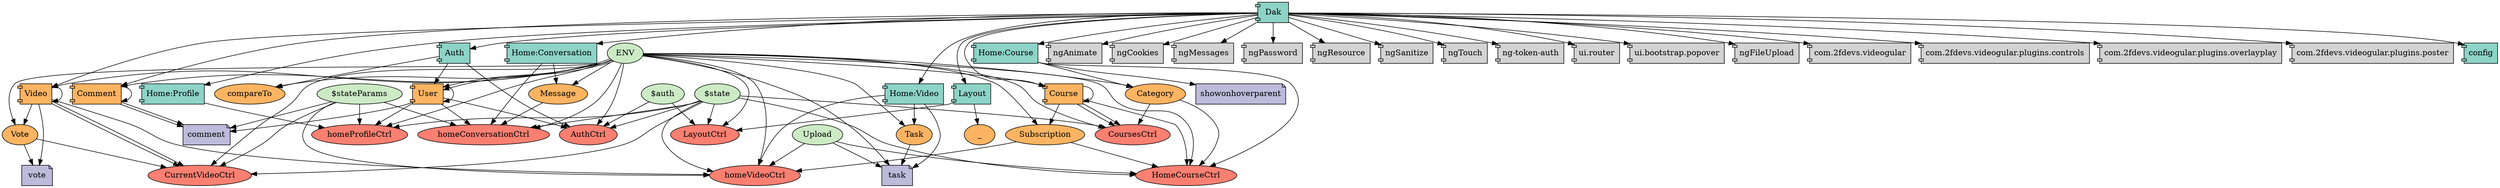 digraph dependencies {
  node[shape="component",style="filled",colorscheme=set312]

    node[shape="component"]
    
      "Dak"[label="Dak", fillcolor=1]
    
      "config"[label="config", fillcolor=1]
    
      "Comment"[label="Comment", fillcolor=1]
    
      "Course"[label="Course", fillcolor=1]
    
      "Auth"[label="Auth", fillcolor=1]
    
      "Video"[label="Video", fillcolor=1]
    
      "Layout"[label="Layout", fillcolor=1]
    
      "Home:Conversation"[label="Home:Conversation", fillcolor=1]
    
      "User"[label="User", fillcolor=1]
    
      "Home:Course"[label="Home:Course", fillcolor=1]
    
      "Home:Profile"[label="Home:Profile", fillcolor=1]
    
      "Home:Video"[label="Home:Video", fillcolor=1]
    

    
      
        "Dak" -> "config"
      
        "Dak" -> "ngAnimate"
      
        "Dak" -> "ngCookies"
      
        "Dak" -> "ngMessages"
      
        "Dak" -> "ngPassword"
      
        "Dak" -> "ngResource"
      
        "Dak" -> "Auth"
      
        "Dak" -> "Layout"
      
        "Dak" -> "Home:Course"
      
        "Dak" -> "Home:Conversation"
      
        "Dak" -> "Home:Profile"
      
        "Dak" -> "ngSanitize"
      
        "Dak" -> "ngTouch"
      
        "Dak" -> "ng-token-auth"
      
        "Dak" -> "ui.router"
      
        "Dak" -> "ui.bootstrap.popover"
      
        "Dak" -> "ngFileUpload"
      
        "Dak" -> "com.2fdevs.videogular"
      
        "Dak" -> "Home:Video"
      
        "Dak" -> "Video"
      
        "Dak" -> "Comment"
      
        "Dak" -> "Course"
      
        "Dak" -> "com.2fdevs.videogular.plugins.controls"
      
        "Dak" -> "com.2fdevs.videogular.plugins.overlayplay"
      
        "Dak" -> "com.2fdevs.videogular.plugins.poster"
      
    
      
    
      
    
      
    
      
    
      
    
      
    
      
    
      
    
      
    
      
    
      
    

    node[shape="ellipse"]


    
      

      

      

      


      node[shape="rectangle"]
      

      node[shape="note"]
      

      node[shape="folder"]
      


      node[shape="ellipse"]
      

      

      

      

      

      

      











      node[shape="ellipse",style="filled", fillcolor=11]
      

      

      

      

      

      

      

    
      

      

      

      


      node[shape="rectangle"]
      

      node[shape="note"]
      

      node[shape="folder"]
      


      node[shape="ellipse"]
      

      

      

      

      

      

      











      node[shape="ellipse",style="filled", fillcolor=11]
      

      

      

      

      

      

      

    
      

      

      

      
        "Comment"[label="Comment", fillcolor=6]
      


      node[shape="rectangle"]
      

      node[shape="note"]
      
        "comment"[label="comment", fillcolor=3]
      

      node[shape="folder"]
      


      node[shape="ellipse"]
      

      
        "Comment" -> "comment"
      

      

      

      

      
        "Comment" -> "Comment"
      

      











      node[shape="ellipse",style="filled", fillcolor=11]
      

      
        
          "Comment"[label="Comment"]
          "Comment" -> "comment"
        
          "$stateParams"[label="$stateParams"]
          "$stateParams" -> "comment"
        
          "User"[label="User"]
          "User" -> "comment"
        
      

      

      

      

      
        
          "ENV"[label="ENV"]
          "ENV" -> "Comment"
        
      

      

    
      

      
        "CoursesCtrl"[label="CoursesCtrl", fillcolor=4]
      

      

      
        "Course"[label="Course", fillcolor=6]
      
        "Subscription"[label="Subscription", fillcolor=6]
      


      node[shape="rectangle"]
      

      node[shape="note"]
      

      node[shape="folder"]
      


      node[shape="ellipse"]
      

      

      

      
        "Course" -> "CoursesCtrl"
      

      

      
        "Course" -> "Course"
      
        "Course" -> "Subscription"
      

      











      node[shape="ellipse",style="filled", fillcolor=11]
      

      

      

      
        
          "ENV"[label="ENV"]
          "ENV" -> "CoursesCtrl"
        
          "$state"[label="$state"]
          "$state" -> "CoursesCtrl"
        
          "Course"[label="Course"]
          "Course" -> "CoursesCtrl"
        
          "Category"[label="Category"]
          "Category" -> "CoursesCtrl"
        
      

      

      
        
          "ENV"[label="ENV"]
          "ENV" -> "Course"
        
      
        
          "ENV"[label="ENV"]
          "ENV" -> "Subscription"
        
      

      

    
      

      
        "AuthCtrl"[label="AuthCtrl", fillcolor=4]
      

      

      
        "compareTo"[label="compareTo", fillcolor=6]
      
        "User"[label="User", fillcolor=6]
      


      node[shape="rectangle"]
      

      node[shape="note"]
      

      node[shape="folder"]
      


      node[shape="ellipse"]
      

      

      

      
        "Auth" -> "AuthCtrl"
      

      

      
        "Auth" -> "compareTo"
      
        "Auth" -> "User"
      

      











      node[shape="ellipse",style="filled", fillcolor=11]
      

      

      

      
        
          "ENV"[label="ENV"]
          "ENV" -> "AuthCtrl"
        
          "$state"[label="$state"]
          "$state" -> "AuthCtrl"
        
          "$auth"[label="$auth"]
          "$auth" -> "AuthCtrl"
        
          "User"[label="User"]
          "User" -> "AuthCtrl"
        
      

      

      
        
          "ENV"[label="ENV"]
          "ENV" -> "compareTo"
        
      
        
          "ENV"[label="ENV"]
          "ENV" -> "User"
        
      

      

    
      

      
        "CurrentVideoCtrl"[label="CurrentVideoCtrl", fillcolor=4]
      

      

      
        "Video"[label="Video", fillcolor=6]
      
        "Vote"[label="Vote", fillcolor=6]
      


      node[shape="rectangle"]
      

      node[shape="note"]
      
        "vote"[label="vote", fillcolor=3]
      

      node[shape="folder"]
      


      node[shape="ellipse"]
      

      
        "Video" -> "vote"
      

      

      
        "Video" -> "CurrentVideoCtrl"
      

      

      
        "Video" -> "Video"
      
        "Video" -> "Vote"
      

      











      node[shape="ellipse",style="filled", fillcolor=11]
      

      
        
          "Vote"[label="Vote"]
          "Vote" -> "vote"
        
      

      

      
        
          "ENV"[label="ENV"]
          "ENV" -> "CurrentVideoCtrl"
        
          "$state"[label="$state"]
          "$state" -> "CurrentVideoCtrl"
        
          "Video"[label="Video"]
          "Video" -> "CurrentVideoCtrl"
        
          "$stateParams"[label="$stateParams"]
          "$stateParams" -> "CurrentVideoCtrl"
        
          "Vote"[label="Vote"]
          "Vote" -> "CurrentVideoCtrl"
        
      

      

      
        
          "ENV"[label="ENV"]
          "ENV" -> "Video"
        
      
        
          "ENV"[label="ENV"]
          "ENV" -> "Vote"
        
      

      

    
      

      
        "LayoutCtrl"[label="LayoutCtrl", fillcolor=4]
      

      

      
        "_"[label="_", fillcolor=6]
      


      node[shape="rectangle"]
      

      node[shape="note"]
      

      node[shape="folder"]
      


      node[shape="ellipse"]
      

      

      

      
        "Layout" -> "LayoutCtrl"
      

      

      
        "Layout" -> "_"
      

      











      node[shape="ellipse",style="filled", fillcolor=11]
      

      

      

      
        
          "ENV"[label="ENV"]
          "ENV" -> "LayoutCtrl"
        
          "$state"[label="$state"]
          "$state" -> "LayoutCtrl"
        
          "$auth"[label="$auth"]
          "$auth" -> "LayoutCtrl"
        
      

      

      
        
      

      

    
      

      
        "homeConversationCtrl"[label="homeConversationCtrl", fillcolor=4]
      

      

      
        "Message"[label="Message", fillcolor=6]
      


      node[shape="rectangle"]
      

      node[shape="note"]
      

      node[shape="folder"]
      


      node[shape="ellipse"]
      

      

      

      
        "Home:Conversation" -> "homeConversationCtrl"
      

      

      
        "Home:Conversation" -> "Message"
      

      











      node[shape="ellipse",style="filled", fillcolor=11]
      

      

      

      
        
          "ENV"[label="ENV"]
          "ENV" -> "homeConversationCtrl"
        
          "$state"[label="$state"]
          "$state" -> "homeConversationCtrl"
        
          "$stateParams"[label="$stateParams"]
          "$stateParams" -> "homeConversationCtrl"
        
          "Message"[label="Message"]
          "Message" -> "homeConversationCtrl"
        
          "User"[label="User"]
          "User" -> "homeConversationCtrl"
        
      

      

      
        
          "ENV"[label="ENV"]
          "ENV" -> "Message"
        
      

      

    
      

      

      

      
        "User"[label="User", fillcolor=6]
      


      node[shape="rectangle"]
      

      node[shape="note"]
      

      node[shape="folder"]
      


      node[shape="ellipse"]
      

      

      

      

      

      
        "User" -> "User"
      

      











      node[shape="ellipse",style="filled", fillcolor=11]
      

      

      

      

      

      
        
          "ENV"[label="ENV"]
          "ENV" -> "User"
        
      

      

    
      

      
        "HomeCourseCtrl"[label="HomeCourseCtrl", fillcolor=4]
      

      

      
        "Category"[label="Category", fillcolor=6]
      


      node[shape="rectangle"]
      

      node[shape="note"]
      
        "showonhoverparent"[label="showonhoverparent", fillcolor=3]
      

      node[shape="folder"]
      


      node[shape="ellipse"]
      

      
        "Home:Course" -> "showonhoverparent"
      

      

      
        "Home:Course" -> "HomeCourseCtrl"
      

      

      
        "Home:Course" -> "Category"
      

      











      node[shape="ellipse",style="filled", fillcolor=11]
      

      
        
      

      

      
        
          "ENV"[label="ENV"]
          "ENV" -> "HomeCourseCtrl"
        
          "$state"[label="$state"]
          "$state" -> "HomeCourseCtrl"
        
          "Course"[label="Course"]
          "Course" -> "HomeCourseCtrl"
        
          "Upload"[label="Upload"]
          "Upload" -> "HomeCourseCtrl"
        
          "Category"[label="Category"]
          "Category" -> "HomeCourseCtrl"
        
          "Subscription"[label="Subscription"]
          "Subscription" -> "HomeCourseCtrl"
        
      

      

      
        
          "ENV"[label="ENV"]
          "ENV" -> "Category"
        
      

      

    
      

      
        "homeProfileCtrl"[label="homeProfileCtrl", fillcolor=4]
      

      

      


      node[shape="rectangle"]
      

      node[shape="note"]
      

      node[shape="folder"]
      


      node[shape="ellipse"]
      

      

      

      
        "Home:Profile" -> "homeProfileCtrl"
      

      

      

      











      node[shape="ellipse",style="filled", fillcolor=11]
      

      

      

      
        
          "ENV"[label="ENV"]
          "ENV" -> "homeProfileCtrl"
        
          "$state"[label="$state"]
          "$state" -> "homeProfileCtrl"
        
          "$stateParams"[label="$stateParams"]
          "$stateParams" -> "homeProfileCtrl"
        
          "User"[label="User"]
          "User" -> "homeProfileCtrl"
        
      

      

      

      

    
      

      
        "homeVideoCtrl"[label="homeVideoCtrl", fillcolor=4]
      

      

      
        "Task"[label="Task", fillcolor=6]
      


      node[shape="rectangle"]
      

      node[shape="note"]
      
        "task"[label="task", fillcolor=3]
      

      node[shape="folder"]
      


      node[shape="ellipse"]
      

      
        "Home:Video" -> "task"
      

      

      
        "Home:Video" -> "homeVideoCtrl"
      

      

      
        "Home:Video" -> "Task"
      

      











      node[shape="ellipse",style="filled", fillcolor=11]
      

      
        
          "Task"[label="Task"]
          "Task" -> "task"
        
          "Upload"[label="Upload"]
          "Upload" -> "task"
        
          "ENV"[label="ENV"]
          "ENV" -> "task"
        
      

      

      
        
          "ENV"[label="ENV"]
          "ENV" -> "homeVideoCtrl"
        
          "$state"[label="$state"]
          "$state" -> "homeVideoCtrl"
        
          "$stateParams"[label="$stateParams"]
          "$stateParams" -> "homeVideoCtrl"
        
          "Upload"[label="Upload"]
          "Upload" -> "homeVideoCtrl"
        
          "Video"[label="Video"]
          "Video" -> "homeVideoCtrl"
        
          "Subscription"[label="Subscription"]
          "Subscription" -> "homeVideoCtrl"
        
      

      

      
        
          "ENV"[label="ENV"]
          "ENV" -> "Task"
        
      

      

    
}

